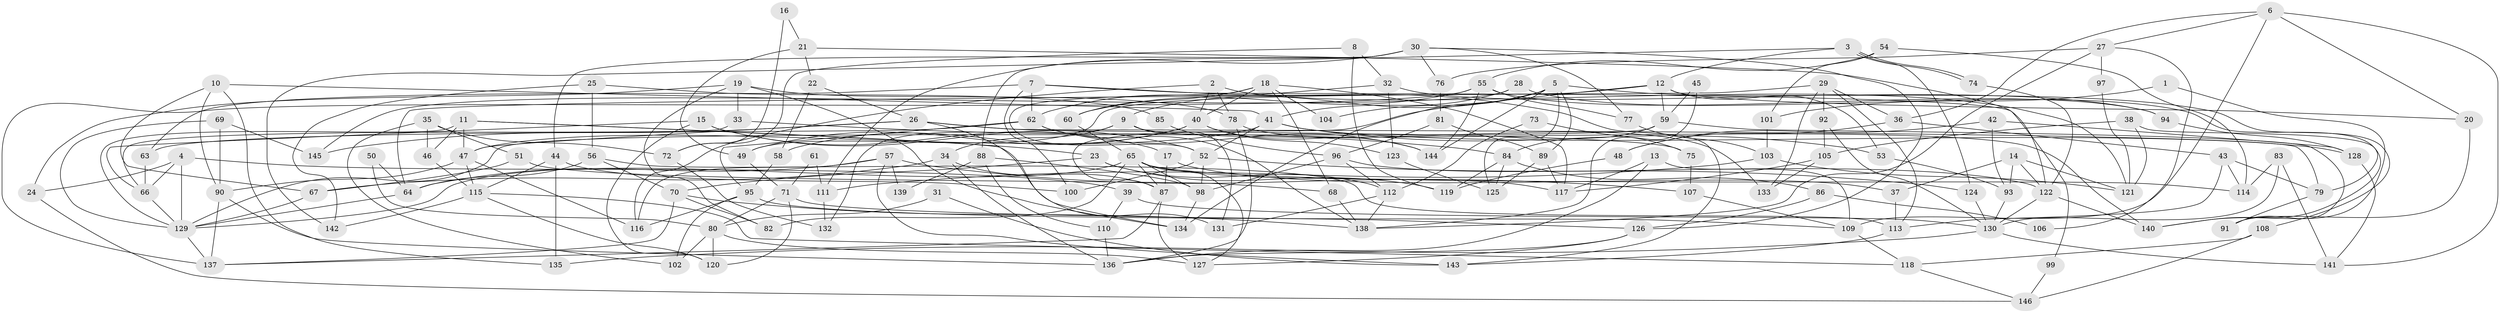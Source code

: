 // Generated by graph-tools (version 1.1) at 2025/50/03/09/25 04:50:47]
// undirected, 146 vertices, 292 edges
graph export_dot {
graph [start="1"]
  node [color=gray90,style=filled];
  1;
  2;
  3;
  4;
  5;
  6;
  7;
  8;
  9;
  10;
  11;
  12;
  13;
  14;
  15;
  16;
  17;
  18;
  19;
  20;
  21;
  22;
  23;
  24;
  25;
  26;
  27;
  28;
  29;
  30;
  31;
  32;
  33;
  34;
  35;
  36;
  37;
  38;
  39;
  40;
  41;
  42;
  43;
  44;
  45;
  46;
  47;
  48;
  49;
  50;
  51;
  52;
  53;
  54;
  55;
  56;
  57;
  58;
  59;
  60;
  61;
  62;
  63;
  64;
  65;
  66;
  67;
  68;
  69;
  70;
  71;
  72;
  73;
  74;
  75;
  76;
  77;
  78;
  79;
  80;
  81;
  82;
  83;
  84;
  85;
  86;
  87;
  88;
  89;
  90;
  91;
  92;
  93;
  94;
  95;
  96;
  97;
  98;
  99;
  100;
  101;
  102;
  103;
  104;
  105;
  106;
  107;
  108;
  109;
  110;
  111;
  112;
  113;
  114;
  115;
  116;
  117;
  118;
  119;
  120;
  121;
  122;
  123;
  124;
  125;
  126;
  127;
  128;
  129;
  130;
  131;
  132;
  133;
  134;
  135;
  136;
  137;
  138;
  139;
  140;
  141;
  142;
  143;
  144;
  145;
  146;
  1 -- 101;
  1 -- 140;
  2 -- 40;
  2 -- 78;
  2 -- 116;
  2 -- 121;
  3 -- 74;
  3 -- 74;
  3 -- 12;
  3 -- 124;
  3 -- 142;
  4 -- 66;
  4 -- 129;
  4 -- 24;
  4 -- 39;
  5 -- 144;
  5 -- 134;
  5 -- 9;
  5 -- 89;
  5 -- 104;
  5 -- 108;
  5 -- 125;
  6 -- 109;
  6 -- 141;
  6 -- 20;
  6 -- 27;
  6 -- 36;
  7 -- 62;
  7 -- 100;
  7 -- 63;
  7 -- 99;
  7 -- 143;
  8 -- 72;
  8 -- 119;
  8 -- 32;
  9 -- 34;
  9 -- 131;
  9 -- 132;
  9 -- 140;
  10 -- 67;
  10 -- 41;
  10 -- 90;
  10 -- 135;
  11 -- 131;
  11 -- 129;
  11 -- 23;
  11 -- 46;
  11 -- 47;
  12 -- 49;
  12 -- 53;
  12 -- 20;
  12 -- 59;
  12 -- 87;
  13 -- 136;
  13 -- 117;
  13 -- 109;
  14 -- 121;
  14 -- 93;
  14 -- 37;
  14 -- 122;
  15 -- 52;
  15 -- 120;
  15 -- 17;
  15 -- 66;
  16 -- 72;
  16 -- 21;
  17 -- 37;
  17 -- 87;
  18 -- 117;
  18 -- 40;
  18 -- 52;
  18 -- 60;
  18 -- 68;
  18 -- 104;
  19 -- 82;
  19 -- 24;
  19 -- 33;
  19 -- 78;
  19 -- 134;
  20 -- 91;
  21 -- 122;
  21 -- 22;
  21 -- 49;
  22 -- 58;
  22 -- 26;
  23 -- 70;
  23 -- 112;
  23 -- 119;
  24 -- 146;
  25 -- 56;
  25 -- 142;
  25 -- 85;
  26 -- 47;
  26 -- 145;
  26 -- 75;
  26 -- 79;
  26 -- 134;
  27 -- 138;
  27 -- 76;
  27 -- 97;
  27 -- 106;
  28 -- 41;
  28 -- 79;
  28 -- 145;
  29 -- 113;
  29 -- 64;
  29 -- 36;
  29 -- 92;
  29 -- 133;
  30 -- 126;
  30 -- 88;
  30 -- 44;
  30 -- 76;
  30 -- 77;
  30 -- 111;
  31 -- 143;
  31 -- 80;
  32 -- 62;
  32 -- 94;
  32 -- 123;
  33 -- 84;
  33 -- 66;
  34 -- 87;
  34 -- 136;
  34 -- 67;
  35 -- 46;
  35 -- 51;
  35 -- 72;
  35 -- 102;
  36 -- 43;
  36 -- 48;
  37 -- 113;
  38 -- 105;
  38 -- 140;
  38 -- 121;
  39 -- 130;
  39 -- 110;
  40 -- 123;
  40 -- 144;
  40 -- 49;
  40 -- 58;
  41 -- 52;
  41 -- 47;
  41 -- 53;
  41 -- 128;
  42 -- 48;
  42 -- 128;
  42 -- 93;
  43 -- 79;
  43 -- 113;
  43 -- 114;
  44 -- 135;
  44 -- 100;
  44 -- 115;
  45 -- 59;
  45 -- 138;
  46 -- 115;
  47 -- 90;
  47 -- 115;
  47 -- 116;
  48 -- 119;
  49 -- 71;
  50 -- 80;
  50 -- 64;
  51 -- 68;
  51 -- 67;
  52 -- 98;
  52 -- 100;
  52 -- 124;
  53 -- 93;
  54 -- 55;
  54 -- 114;
  54 -- 101;
  55 -- 60;
  55 -- 137;
  55 -- 77;
  55 -- 94;
  55 -- 144;
  56 -- 70;
  56 -- 113;
  56 -- 64;
  57 -- 116;
  57 -- 64;
  57 -- 107;
  57 -- 139;
  57 -- 143;
  58 -- 95;
  59 -- 129;
  59 -- 84;
  59 -- 91;
  60 -- 65;
  61 -- 111;
  61 -- 71;
  62 -- 95;
  62 -- 63;
  62 -- 138;
  62 -- 144;
  63 -- 66;
  64 -- 129;
  65 -- 87;
  65 -- 127;
  65 -- 82;
  65 -- 98;
  65 -- 114;
  65 -- 117;
  65 -- 129;
  66 -- 129;
  67 -- 129;
  68 -- 138;
  69 -- 90;
  69 -- 129;
  69 -- 145;
  70 -- 137;
  70 -- 138;
  70 -- 82;
  71 -- 120;
  71 -- 80;
  71 -- 126;
  72 -- 132;
  73 -- 112;
  73 -- 75;
  74 -- 122;
  75 -- 107;
  76 -- 81;
  77 -- 103;
  78 -- 133;
  78 -- 136;
  79 -- 91;
  80 -- 127;
  80 -- 102;
  80 -- 120;
  81 -- 96;
  81 -- 89;
  83 -- 114;
  83 -- 130;
  83 -- 141;
  84 -- 125;
  84 -- 86;
  84 -- 119;
  85 -- 96;
  86 -- 126;
  86 -- 106;
  87 -- 127;
  87 -- 137;
  88 -- 98;
  88 -- 110;
  88 -- 139;
  89 -- 117;
  89 -- 125;
  90 -- 137;
  90 -- 136;
  92 -- 130;
  92 -- 105;
  93 -- 130;
  94 -- 128;
  95 -- 102;
  95 -- 116;
  95 -- 109;
  96 -- 122;
  96 -- 98;
  96 -- 112;
  97 -- 121;
  98 -- 134;
  99 -- 146;
  101 -- 103;
  103 -- 121;
  103 -- 111;
  105 -- 117;
  105 -- 133;
  107 -- 109;
  108 -- 118;
  108 -- 146;
  109 -- 118;
  110 -- 136;
  111 -- 132;
  112 -- 131;
  112 -- 138;
  113 -- 143;
  115 -- 118;
  115 -- 120;
  115 -- 142;
  118 -- 146;
  122 -- 130;
  122 -- 140;
  123 -- 125;
  124 -- 130;
  126 -- 136;
  126 -- 127;
  128 -- 141;
  129 -- 137;
  130 -- 141;
  130 -- 135;
}
